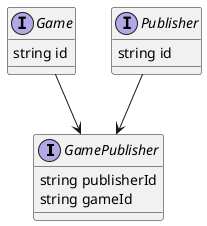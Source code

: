 @startuml
'https://plantuml.com/class-diagram

interface GamePublisher {
    string publisherId
    string gameId
}
interface Game {
   string id
}

interface Publisher {
   string id
}

Publisher --> GamePublisher
Game --> GamePublisher

@enduml
